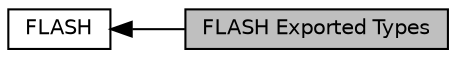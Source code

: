 digraph "FLASH Exported Types"
{
  edge [fontname="Helvetica",fontsize="10",labelfontname="Helvetica",labelfontsize="10"];
  node [fontname="Helvetica",fontsize="10",shape=record];
  rankdir=LR;
  Node0 [label="FLASH Exported Types",height=0.2,width=0.4,color="black", fillcolor="grey75", style="filled", fontcolor="black"];
  Node1 [label="FLASH",height=0.2,width=0.4,color="black", fillcolor="white", style="filled",URL="$group___f_l_a_s_h.html",tooltip="FLASH HAL module driver. "];
  Node1->Node0 [shape=plaintext, dir="back", style="solid"];
}
